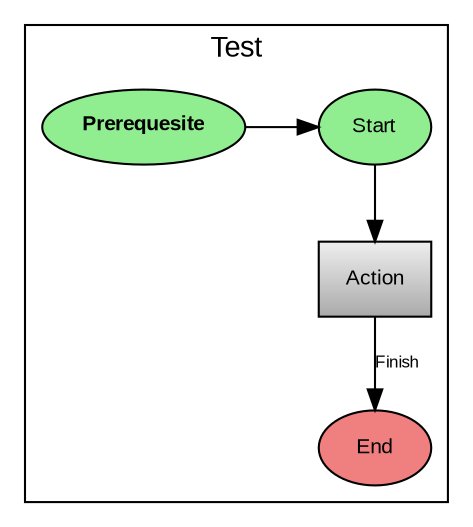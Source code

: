 digraph {
	fontname="Arial"
	compound="true"
	edge [
		fontname="Arial"
		,fontsize="8"
	]
	node [
		fontname="Arial"
		,fontsize="10"
	]
	subgraph cluster_test {
		label="Test"
		test_prerequesite [
			style="filled"
			,shape="oval"
			,fillcolor="lightgreen"
			,label=< <b>Prerequesite</b> >
		]
		test_start [
			style="filled"
			,shape="oval"
			,fillcolor="lightgreen"
			,label="Start"
		]
		test_action [
			style="filled"
			,shape="rect"
			,gradientangle="90"
			,fillcolor="#aaaaaa, 0.5:#eeeeee"
			,label="Action"
		]
		test_end [
			style="filled"
			,shape="oval"
			,fillcolor="lightcoral"
			,label="End"
		]
		{
			rank=same
			test_prerequesite
			test_start
		}
		test_prerequesite -> test_start
		test_start -> test_action
		test_action -> test_end [
			label="Finish"
		]
	}
}